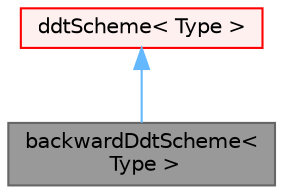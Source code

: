 digraph "backwardDdtScheme&lt; Type &gt;"
{
 // LATEX_PDF_SIZE
  bgcolor="transparent";
  edge [fontname=Helvetica,fontsize=10,labelfontname=Helvetica,labelfontsize=10];
  node [fontname=Helvetica,fontsize=10,shape=box,height=0.2,width=0.4];
  Node1 [id="Node000001",label="backwardDdtScheme\<\l Type \>",height=0.2,width=0.4,color="gray40", fillcolor="grey60", style="filled", fontcolor="black",tooltip="Second-order backward-differencing ddt using the current and two previous time-step values."];
  Node2 -> Node1 [id="edge1_Node000001_Node000002",dir="back",color="steelblue1",style="solid",tooltip=" "];
  Node2 [id="Node000002",label="ddtScheme\< Type \>",height=0.2,width=0.4,color="red", fillcolor="#FFF0F0", style="filled",URL="$classFoam_1_1fv_1_1ddtScheme.html",tooltip="Abstract base class for ddt schemes."];
}
